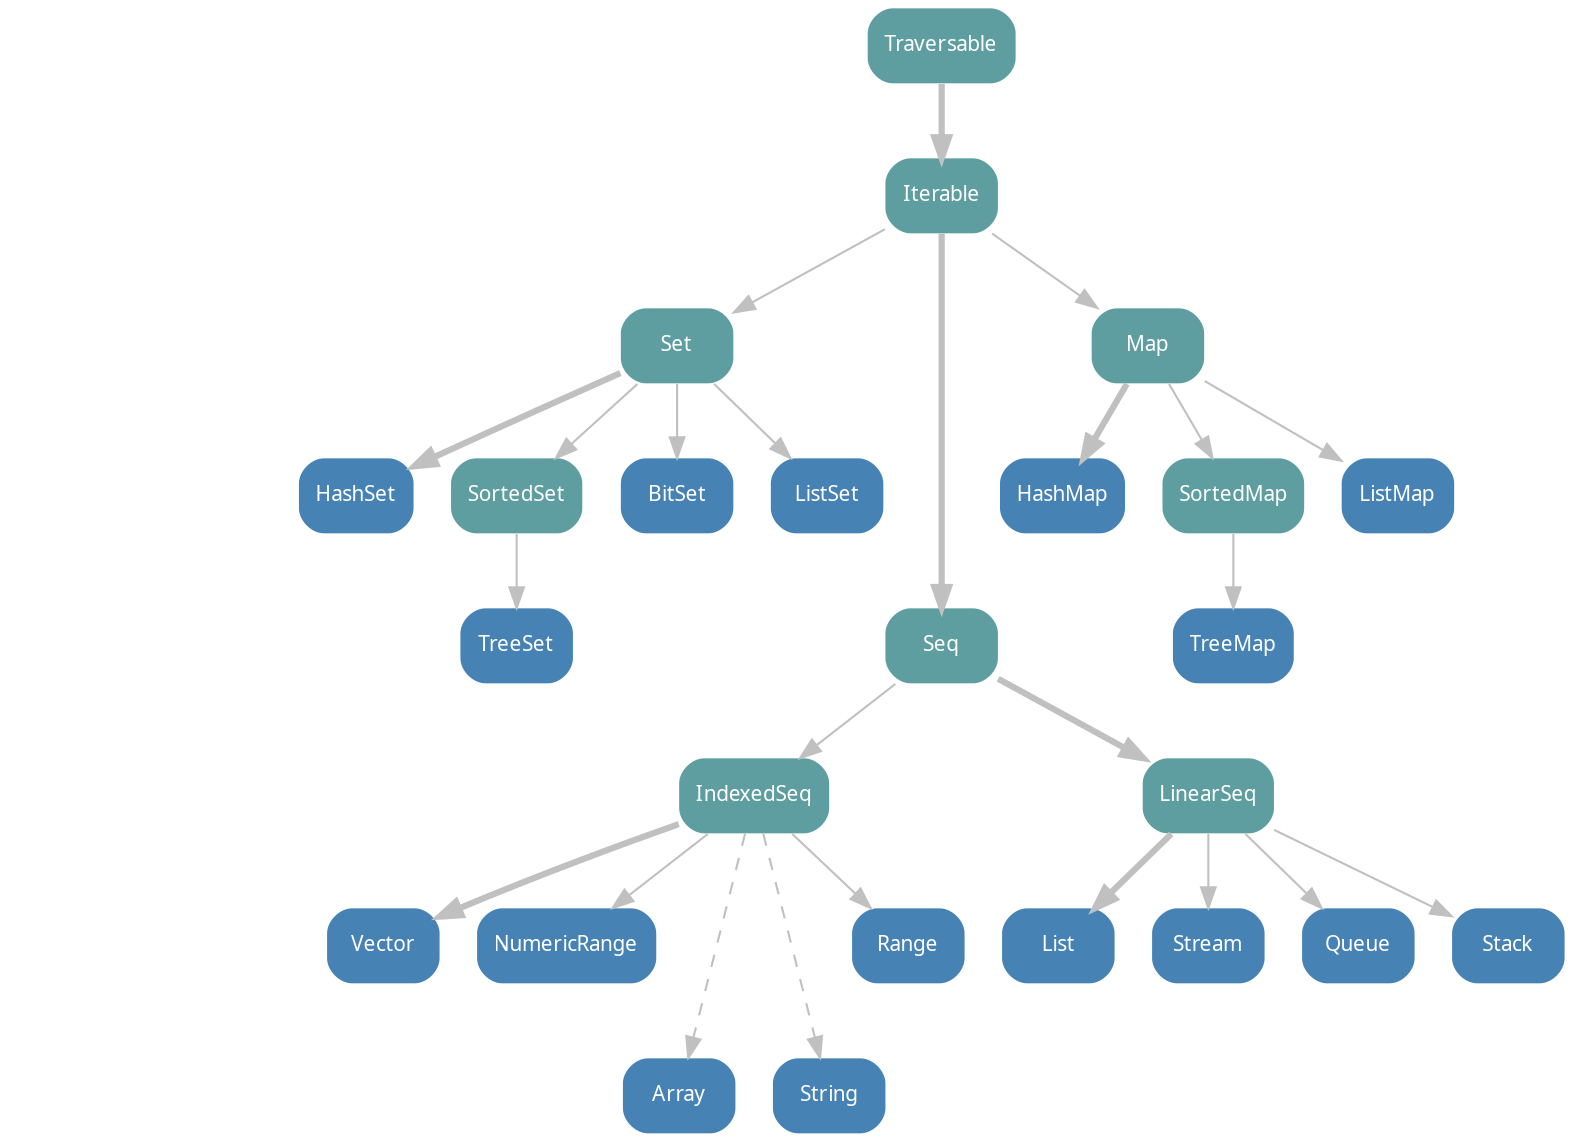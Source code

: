 // dot graphs for the Scala 2.8 Collections API
// package scala.collection.immutable
// (C) 2010 by Mathias

digraph "scala.collection.immutable" {
  bgcolor=transparent
  dpi=68
  
  // layout help
  node [shape=plaintext, style=invis]
  edge [style=invis]
  Level0 -> Level1 -> Level2 -> Level3 -> Level4 -> Level5 -> Level6 -> Level7
  
  // node definitions
  node [shape=box, style="rounded, filled", fontname=tahoma, fontsize=10, fontcolor=white, color=none, fillcolor=cadetblue]
  iTraversable [label="Traversable", URL="http://www.scala-lang.org/api/current/scala/collection/immutable/Traversable.html"]
    iIterable [label="Iterable", URL="http://www.scala-lang.org/api/current/scala/collection/immutable/Iterable.html"]
      iSet [label="Set", URL="http://www.scala-lang.org/api/current/scala/collection/immutable/Set.html"]
        iHashSet [fillcolor="steelblue", label="HashSet", URL="http://www.scala-lang.org/api/current/scala/collection/immutable/HashSet.html"]
        iSortedSet [label="SortedSet", URL="http://www.scala-lang.org/api/current/scala/collection/immutable/SortedSet.html"]
          TreeSet [fillcolor="steelblue", URL="http://www.scala-lang.org/api/current/scala/collection/immutable/TreeSet.html"]
        iBitSet [fillcolor="steelblue", label="BitSet", URL="http://www.scala-lang.org/api/current/scala/collection/immutable/BitSet.html"]
        ListSet [fillcolor="steelblue", URL="http://www.scala-lang.org/api/current/scala/collection/immutable/ListSet.html"]
      iSeq [label="Seq", URL="http://www.scala-lang.org/api/current/scala/collection/immutable/Seq.html"]
        iIndexedSeq [label="IndexedSeq", URL="http://www.scala-lang.org/api/current/scala/collection/immutable/IndexedSeq.html"]
          Vector [fillcolor="steelblue", URL="http://www.scala-lang.org/api/current/scala/collection/immutable/Vector.html"]
          NumericRange [fillcolor="steelblue", URL="http://www.scala-lang.org/api/current/scala/collection/immutable/NumericRange.html"]
          Array [fillcolor="steelblue", URL="http://www.scala-lang.org/api/current/scala/Array.html"]
          String [fillcolor="steelblue", URL="http://www.scala-lang.org/api/current/scala/String.html"]
          Range [fillcolor="steelblue", URL="http://www.scala-lang.org/api/current/scala/collection/immutable/Range.html"]
        iLinearSeq [label="LinearSeq", URL="http://www.scala-lang.org/api/current/scala/collection/immutable/LinearSeq.html"]
          List [fillcolor="steelblue", URL="http://www.scala-lang.org/api/current/scala/collection/immutable/List.html"]
          Stream [fillcolor="steelblue", URL="http://www.scala-lang.org/api/current/scala/collection/immutable/Stream.html"]
          iQueue [fillcolor="steelblue", label="Queue", URL="http://www.scala-lang.org/api/current/scala/collection/immutable/Queue.html"]
          iStack [fillcolor="steelblue", label="Stack", URL="http://www.scala-lang.org/api/current/scala/collection/immutable/Stack.html"]
      iMap [label="Map", URL="http://www.scala-lang.org/api/current/scala/collection/immutable/Map.html"]
        iHashMap [fillcolor="steelblue", label="HashMap", URL="http://www.scala-lang.org/api/current/scala/collection/immutable/HashMap.html"]
        iSortedMap [label="SortedMap", URL="http://www.scala-lang.org/api/current/scala/collection/immutable/SortedMap.html"]
          TreeMap [fillcolor="steelblue", URL="http://www.scala-lang.org/api/current/scala/collection/immutable/TreeMap.html"]
        iListMap [fillcolor="steelblue", label="ListMap", URL="http://www.scala-lang.org/api/current/scala/collection/immutable/ListMap.html"]

  // layout help
  { rank=same; Level0; iTraversable }
  { rank=same; Level1; iIterable }
  { rank=same; Level2; iSet; iMap }
  { rank=same; Level3; }
  { rank=same; Level4; iSeq }
  { rank=same; Level5; iIndexedSeq; iLinearSeq }
  { rank=same; Level6; }
  { rank=same; Level7; Array; String; }

  // edge definitions
  edge [style=solid, color=gray]
  iTraversable -> iIterable [penwidth=3]
  iIterable -> iSeq [penwidth=3]
  iSeq -> iIndexedSeq
  iIndexedSeq -> Vector [penwidth=3]
  iIndexedSeq -> NumericRange
  iIndexedSeq -> Range
  iIndexedSeq -> Array [style=dashed]
  iIndexedSeq -> String [style=dashed]
  iSeq -> iLinearSeq -> List [penwidth=3]
  iLinearSeq -> Stream
  iLinearSeq -> iQueue
  iLinearSeq -> iStack
  iIterable -> iSet
  iSet -> iHashSet [penwidth=3]
  iSet -> iSortedSet -> TreeSet
  iSet -> iBitSet
  iSet -> ListSet
  iIterable -> iMap
  iMap -> iHashMap [penwidth=3]
  iMap -> iSortedMap -> TreeMap
  iMap -> iListMap
}